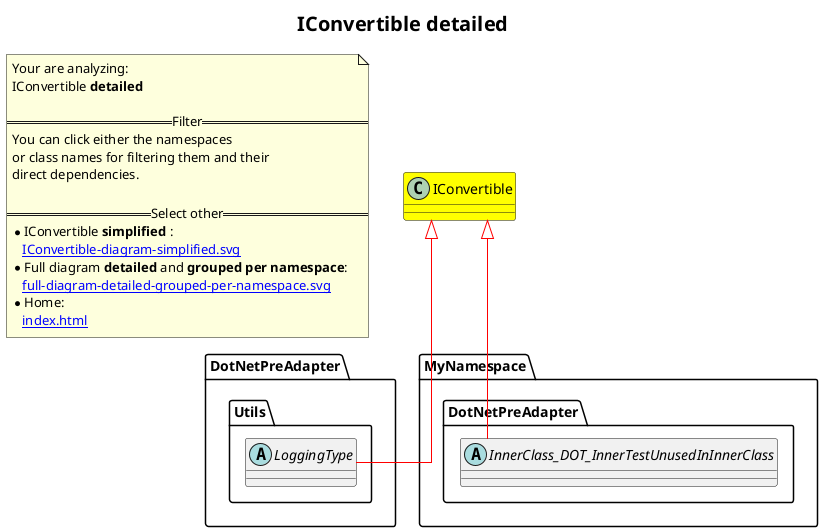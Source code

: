 @startuml
skinparam linetype ortho
title <size:20>IConvertible **detailed** </size>
note "Your are analyzing:\nIConvertible **detailed** \n\n==Filter==\nYou can click either the namespaces \nor class names for filtering them and their\ndirect dependencies.\n\n==Select other==\n* IConvertible **simplified** :\n   [[IConvertible-diagram-simplified.svg]]\n* Full diagram **detailed** and **grouped per namespace**:\n   [[full-diagram-detailed-grouped-per-namespace.svg]]\n* Home:\n   [[index.html]]" as FloatingNote
class IConvertible [[IConvertible-diagram-detailed.svg]] #yellow {
}
  abstract class DotNetPreAdapter.Utils.LoggingType [[DotNetPreAdapter.Utils.LoggingType-diagram-detailed.svg]]  {
  }
  abstract class MyNamespace.DotNetPreAdapter.InnerClass_DOT_InnerTestUnusedInInnerClass [[MyNamespace.DotNetPreAdapter.InnerClass.InnerTestUnusedInInnerClass-diagram-detailed.svg]]  {
  }
 ' *************************************** 
 ' *************************************** 
 ' *************************************** 
' Class relations extracted from namespace:
' 
' Class relations extracted from namespace:
' DotNetPreAdapter.Utils
IConvertible <|-[#red]- DotNetPreAdapter.Utils.LoggingType
' Class relations extracted from namespace:
' MyNamespace.DotNetPreAdapter
IConvertible <|-[#red]- MyNamespace.DotNetPreAdapter.InnerClass_DOT_InnerTestUnusedInInnerClass
@enduml